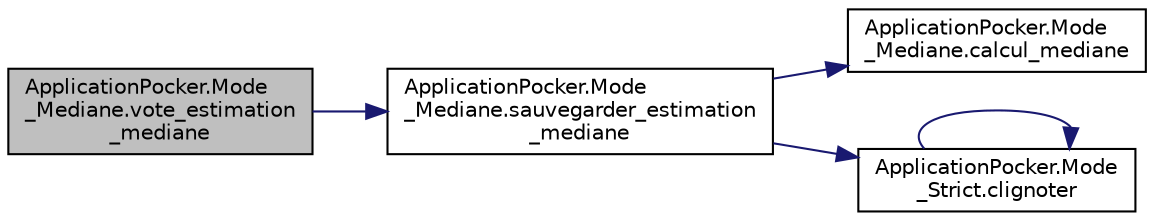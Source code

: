 digraph "ApplicationPocker.Mode_Mediane.vote_estimation_mediane"
{
  edge [fontname="Helvetica",fontsize="10",labelfontname="Helvetica",labelfontsize="10"];
  node [fontname="Helvetica",fontsize="10",shape=record];
  rankdir="LR";
  Node33 [label="ApplicationPocker.Mode\l_Mediane.vote_estimation\l_mediane",height=0.2,width=0.4,color="black", fillcolor="grey75", style="filled", fontcolor="black"];
  Node33 -> Node34 [color="midnightblue",fontsize="10",style="solid",fontname="Helvetica"];
  Node34 [label="ApplicationPocker.Mode\l_Mediane.sauvegarder_estimation\l_mediane",height=0.2,width=0.4,color="black", fillcolor="white", style="filled",URL="$class_application_pocker_1_1_mode___mediane.html#af780f4dc7d2b8a6dc21347fa3d60a42c"];
  Node34 -> Node35 [color="midnightblue",fontsize="10",style="solid",fontname="Helvetica"];
  Node35 [label="ApplicationPocker.Mode\l_Mediane.calcul_mediane",height=0.2,width=0.4,color="black", fillcolor="white", style="filled",URL="$class_application_pocker_1_1_mode___mediane.html#afac08c38666a7bc9aebc4edd19bb67a5"];
  Node34 -> Node36 [color="midnightblue",fontsize="10",style="solid",fontname="Helvetica"];
  Node36 [label="ApplicationPocker.Mode\l_Strict.clignoter",height=0.2,width=0.4,color="black", fillcolor="white", style="filled",URL="$class_application_pocker_1_1_mode___strict.html#a843a41abde8f3149546359546840d74a"];
  Node36 -> Node36 [color="midnightblue",fontsize="10",style="solid",fontname="Helvetica"];
}
